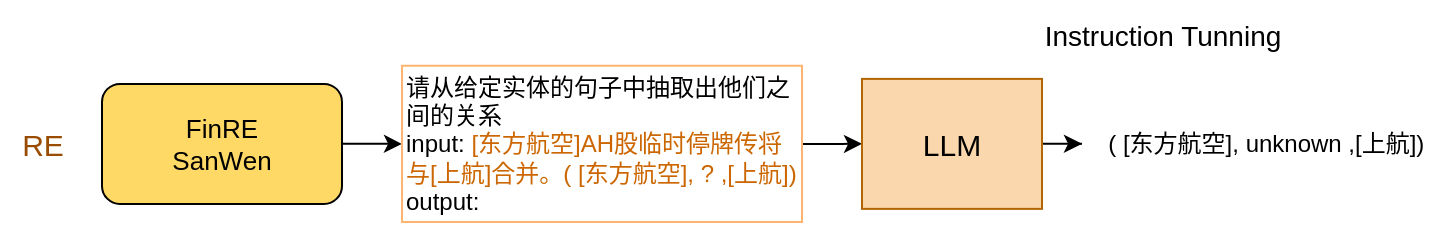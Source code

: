 <mxfile version="22.1.11" type="github">
  <diagram name="第 1 页" id="e0tXGLQbWe1YhPj0isI4">
    <mxGraphModel dx="906" dy="579" grid="1" gridSize="10" guides="1" tooltips="1" connect="1" arrows="1" fold="1" page="1" pageScale="1" pageWidth="827" pageHeight="1169" math="0" shadow="0">
      <root>
        <mxCell id="0" />
        <mxCell id="1" parent="0" />
        <mxCell id="xehYE8avdC63y5gzJNJH-6" value="" style="edgeStyle=orthogonalEdgeStyle;rounded=0;orthogonalLoop=1;jettySize=auto;html=1;" edge="1" parent="1" source="xehYE8avdC63y5gzJNJH-1" target="xehYE8avdC63y5gzJNJH-3">
          <mxGeometry relative="1" as="geometry" />
        </mxCell>
        <mxCell id="xehYE8avdC63y5gzJNJH-1" value="&lt;font style=&quot;font-size: 13px;&quot;&gt;FinRE&lt;br&gt;SanWen&lt;/font&gt;" style="rounded=1;whiteSpace=wrap;html=1;fillColor=#FFD966;gradientColor=none;" vertex="1" parent="1">
          <mxGeometry x="140" y="520.94" width="120" height="60" as="geometry" />
        </mxCell>
        <mxCell id="xehYE8avdC63y5gzJNJH-2" value="&lt;font style=&quot;font-size: 15px;&quot;&gt;RE&lt;/font&gt;" style="text;html=1;align=center;verticalAlign=middle;resizable=0;points=[];autosize=1;strokeColor=none;fillColor=none;fontColor=#994C00;" vertex="1" parent="1">
          <mxGeometry x="90" y="535.94" width="40" height="30" as="geometry" />
        </mxCell>
        <mxCell id="xehYE8avdC63y5gzJNJH-7" value="" style="edgeStyle=orthogonalEdgeStyle;rounded=0;orthogonalLoop=1;jettySize=auto;html=1;" edge="1" parent="1" source="xehYE8avdC63y5gzJNJH-3" target="xehYE8avdC63y5gzJNJH-4">
          <mxGeometry relative="1" as="geometry" />
        </mxCell>
        <mxCell id="xehYE8avdC63y5gzJNJH-3" value="请从给定实体的句子中抽取出他们之间的关系&lt;br&gt;input: &lt;font color=&quot;#cc6600&quot;&gt;[东方航空]AH股临时停牌传将与[上航]合并。(&amp;nbsp;[东方航空], ? ,[上航])&lt;/font&gt;&lt;br&gt;output:&amp;nbsp;" style="whiteSpace=wrap;html=1;align=left;strokeColor=#FFB570;" vertex="1" parent="1">
          <mxGeometry x="290" y="511.88" width="200" height="78.12" as="geometry" />
        </mxCell>
        <mxCell id="xehYE8avdC63y5gzJNJH-8" value="" style="edgeStyle=orthogonalEdgeStyle;rounded=0;orthogonalLoop=1;jettySize=auto;html=1;" edge="1" parent="1" source="xehYE8avdC63y5gzJNJH-4" target="xehYE8avdC63y5gzJNJH-5">
          <mxGeometry relative="1" as="geometry" />
        </mxCell>
        <mxCell id="xehYE8avdC63y5gzJNJH-4" value="&lt;font style=&quot;font-size: 15px;&quot;&gt;LLM&lt;/font&gt;" style="rounded=0;whiteSpace=wrap;html=1;fillColor=#fad7ac;strokeColor=#b46504;" vertex="1" parent="1">
          <mxGeometry x="520" y="518.44" width="90" height="65" as="geometry" />
        </mxCell>
        <mxCell id="xehYE8avdC63y5gzJNJH-5" value="&amp;nbsp;(&amp;nbsp;[东方航空], unknown ,[上航])" style="text;html=1;align=center;verticalAlign=middle;resizable=0;points=[];autosize=1;strokeColor=none;fillColor=none;" vertex="1" parent="1">
          <mxGeometry x="630" y="535.94" width="180" height="30" as="geometry" />
        </mxCell>
        <mxCell id="xehYE8avdC63y5gzJNJH-9" value="&lt;font style=&quot;font-size: 14px;&quot;&gt;Instruction Tunning&lt;/font&gt;" style="text;html=1;align=center;verticalAlign=middle;resizable=0;points=[];autosize=1;strokeColor=none;fillColor=none;" vertex="1" parent="1">
          <mxGeometry x="600" y="481.88" width="140" height="30" as="geometry" />
        </mxCell>
        <mxCell id="xehYE8avdC63y5gzJNJH-10" value="" style="rounded=0;whiteSpace=wrap;html=1;opacity=0;" vertex="1" parent="1">
          <mxGeometry x="90" y="480" width="720" height="120" as="geometry" />
        </mxCell>
      </root>
    </mxGraphModel>
  </diagram>
</mxfile>
